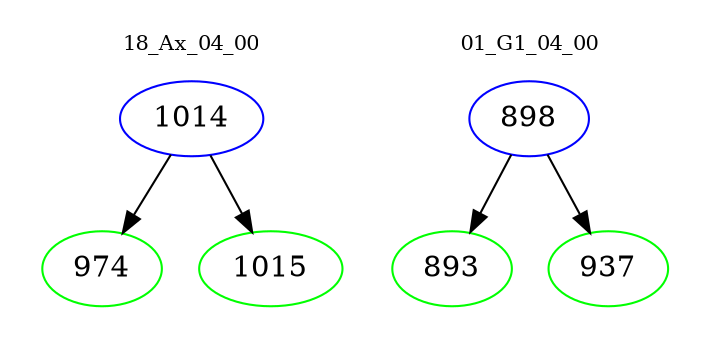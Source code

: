 digraph{
subgraph cluster_0 {
color = white
label = "18_Ax_04_00";
fontsize=10;
T0_1014 [label="1014", color="blue"]
T0_1014 -> T0_974 [color="black"]
T0_974 [label="974", color="green"]
T0_1014 -> T0_1015 [color="black"]
T0_1015 [label="1015", color="green"]
}
subgraph cluster_1 {
color = white
label = "01_G1_04_00";
fontsize=10;
T1_898 [label="898", color="blue"]
T1_898 -> T1_893 [color="black"]
T1_893 [label="893", color="green"]
T1_898 -> T1_937 [color="black"]
T1_937 [label="937", color="green"]
}
}
